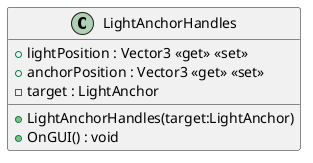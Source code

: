 @startuml
class LightAnchorHandles {
    + lightPosition : Vector3 <<get>> <<set>>
    + anchorPosition : Vector3 <<get>> <<set>>
    - target : LightAnchor
    + LightAnchorHandles(target:LightAnchor)
    + OnGUI() : void
}
@enduml
